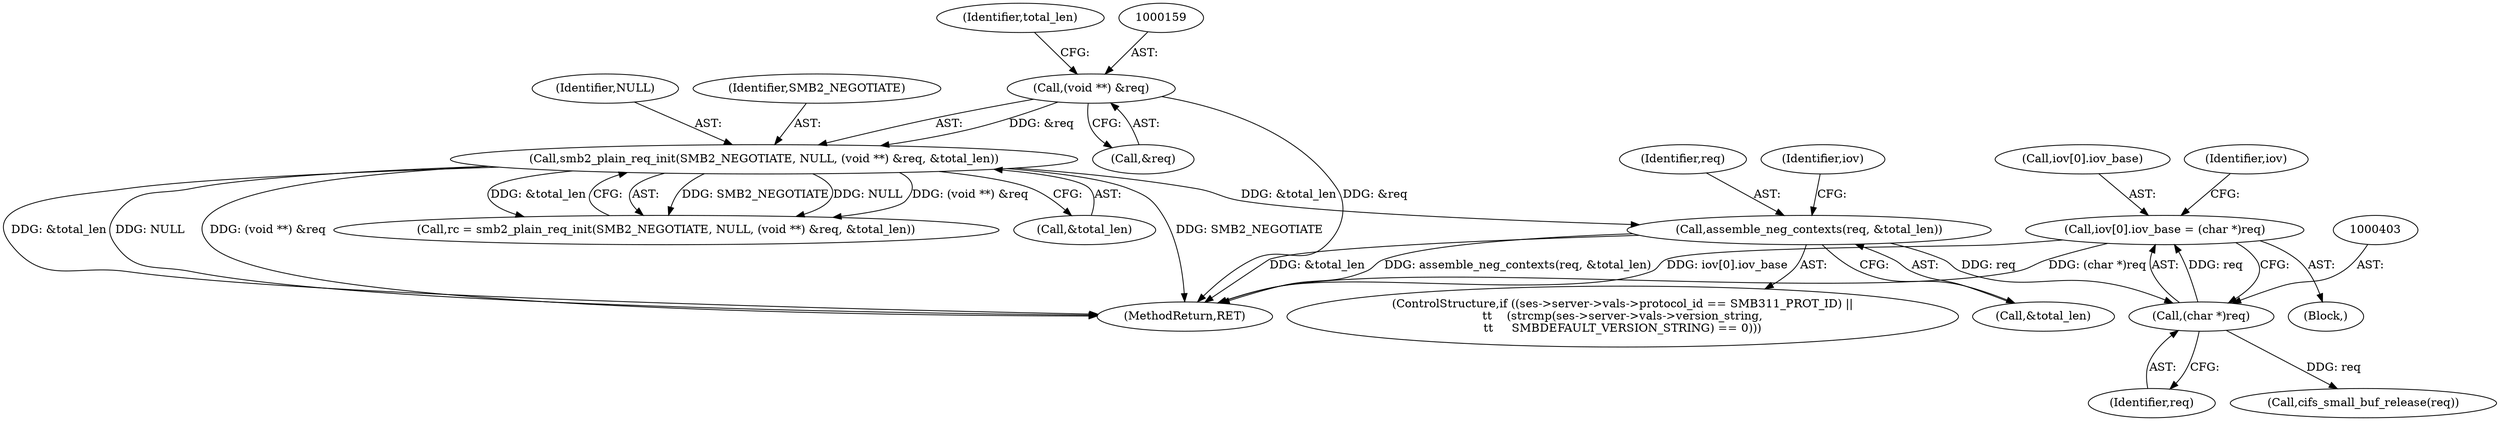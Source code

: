 digraph "0_linux_b57a55e2200ede754e4dc9cce4ba9402544b9365@array" {
"1000396" [label="(Call,iov[0].iov_base = (char *)req)"];
"1000402" [label="(Call,(char *)req)"];
"1000392" [label="(Call,assemble_neg_contexts(req, &total_len))"];
"1000155" [label="(Call,smb2_plain_req_init(SMB2_NEGOTIATE, NULL, (void **) &req, &total_len))"];
"1000158" [label="(Call,(void **) &req)"];
"1000157" [label="(Identifier,NULL)"];
"1000155" [label="(Call,smb2_plain_req_init(SMB2_NEGOTIATE, NULL, (void **) &req, &total_len))"];
"1000393" [label="(Identifier,req)"];
"1000158" [label="(Call,(void **) &req)"];
"1000404" [label="(Identifier,req)"];
"1000114" [label="(Block,)"];
"1000397" [label="(Call,iov[0].iov_base)"];
"1000370" [label="(ControlStructure,if ((ses->server->vals->protocol_id == SMB311_PROT_ID) ||\n\t\t    (strcmp(ses->server->vals->version_string,\n\t\t     SMBDEFAULT_VERSION_STRING) == 0)))"];
"1000408" [label="(Identifier,iov)"];
"1000440" [label="(Call,cifs_small_buf_release(req))"];
"1000162" [label="(Call,&total_len)"];
"1000396" [label="(Call,iov[0].iov_base = (char *)req)"];
"1000163" [label="(Identifier,total_len)"];
"1000848" [label="(MethodReturn,RET)"];
"1000394" [label="(Call,&total_len)"];
"1000156" [label="(Identifier,SMB2_NEGOTIATE)"];
"1000392" [label="(Call,assemble_neg_contexts(req, &total_len))"];
"1000160" [label="(Call,&req)"];
"1000153" [label="(Call,rc = smb2_plain_req_init(SMB2_NEGOTIATE, NULL, (void **) &req, &total_len))"];
"1000399" [label="(Identifier,iov)"];
"1000402" [label="(Call,(char *)req)"];
"1000396" -> "1000114"  [label="AST: "];
"1000396" -> "1000402"  [label="CFG: "];
"1000397" -> "1000396"  [label="AST: "];
"1000402" -> "1000396"  [label="AST: "];
"1000408" -> "1000396"  [label="CFG: "];
"1000396" -> "1000848"  [label="DDG: iov[0].iov_base"];
"1000396" -> "1000848"  [label="DDG: (char *)req"];
"1000402" -> "1000396"  [label="DDG: req"];
"1000402" -> "1000404"  [label="CFG: "];
"1000403" -> "1000402"  [label="AST: "];
"1000404" -> "1000402"  [label="AST: "];
"1000392" -> "1000402"  [label="DDG: req"];
"1000402" -> "1000440"  [label="DDG: req"];
"1000392" -> "1000370"  [label="AST: "];
"1000392" -> "1000394"  [label="CFG: "];
"1000393" -> "1000392"  [label="AST: "];
"1000394" -> "1000392"  [label="AST: "];
"1000399" -> "1000392"  [label="CFG: "];
"1000392" -> "1000848"  [label="DDG: &total_len"];
"1000392" -> "1000848"  [label="DDG: assemble_neg_contexts(req, &total_len)"];
"1000155" -> "1000392"  [label="DDG: &total_len"];
"1000155" -> "1000153"  [label="AST: "];
"1000155" -> "1000162"  [label="CFG: "];
"1000156" -> "1000155"  [label="AST: "];
"1000157" -> "1000155"  [label="AST: "];
"1000158" -> "1000155"  [label="AST: "];
"1000162" -> "1000155"  [label="AST: "];
"1000153" -> "1000155"  [label="CFG: "];
"1000155" -> "1000848"  [label="DDG: NULL"];
"1000155" -> "1000848"  [label="DDG: (void **) &req"];
"1000155" -> "1000848"  [label="DDG: SMB2_NEGOTIATE"];
"1000155" -> "1000848"  [label="DDG: &total_len"];
"1000155" -> "1000153"  [label="DDG: SMB2_NEGOTIATE"];
"1000155" -> "1000153"  [label="DDG: NULL"];
"1000155" -> "1000153"  [label="DDG: (void **) &req"];
"1000155" -> "1000153"  [label="DDG: &total_len"];
"1000158" -> "1000155"  [label="DDG: &req"];
"1000158" -> "1000160"  [label="CFG: "];
"1000159" -> "1000158"  [label="AST: "];
"1000160" -> "1000158"  [label="AST: "];
"1000163" -> "1000158"  [label="CFG: "];
"1000158" -> "1000848"  [label="DDG: &req"];
}
